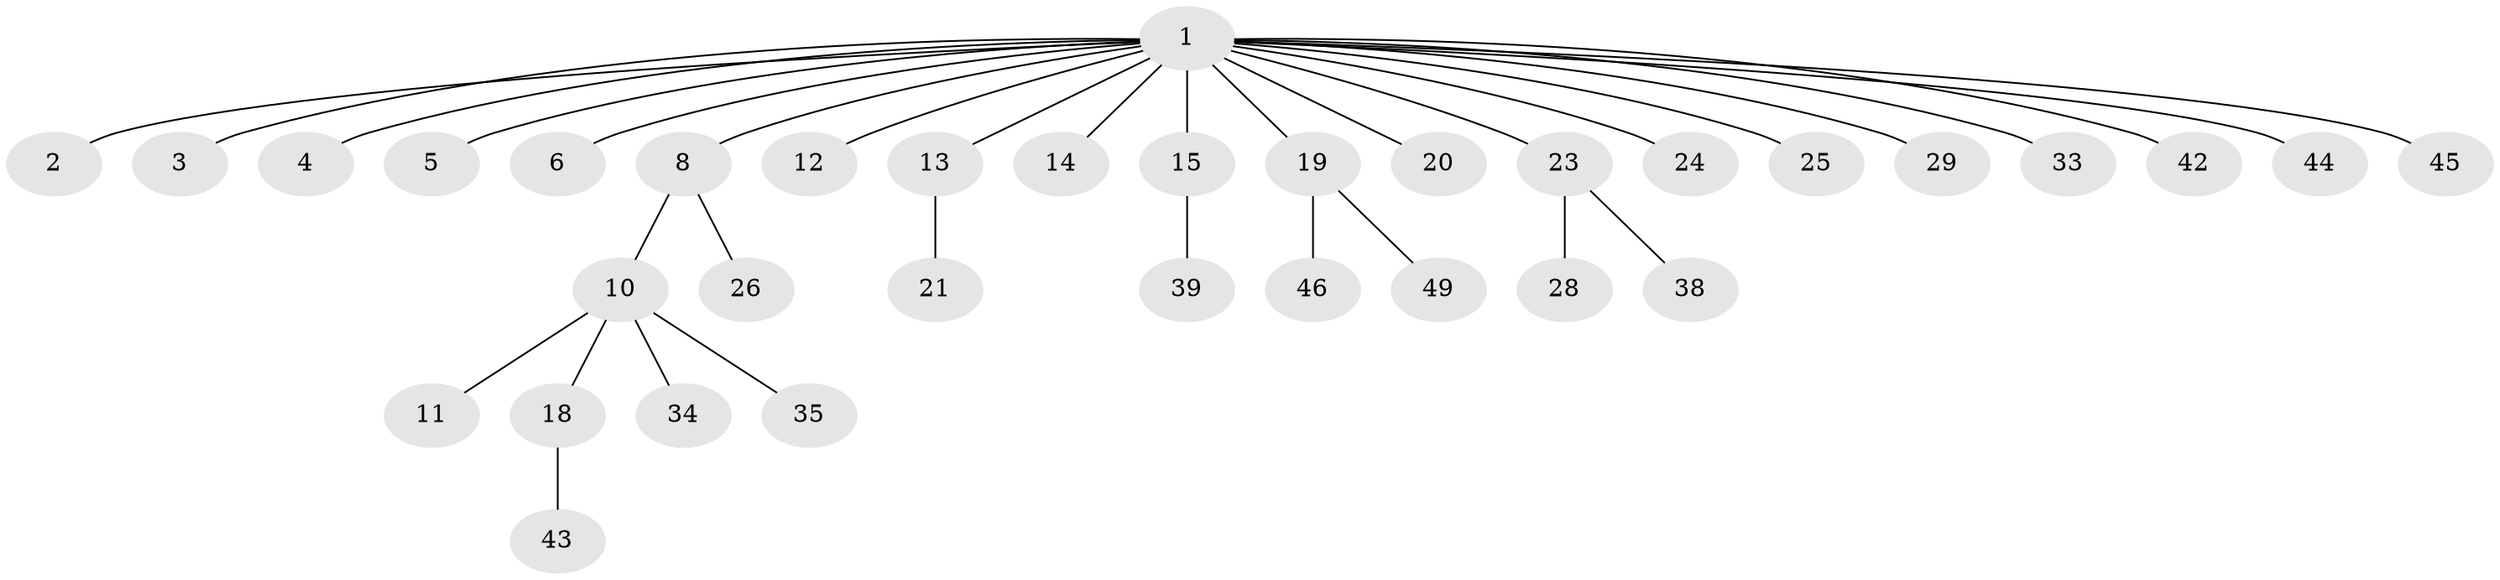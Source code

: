// original degree distribution, {21: 0.02, 2: 0.3, 1: 0.58, 4: 0.06, 5: 0.02, 3: 0.02}
// Generated by graph-tools (version 1.1) at 2025/41/03/06/25 10:41:46]
// undirected, 34 vertices, 33 edges
graph export_dot {
graph [start="1"]
  node [color=gray90,style=filled];
  1 [super="+9"];
  2 [super="+27"];
  3 [super="+40"];
  4;
  5 [super="+17"];
  6 [super="+7"];
  8 [super="+47"];
  10 [super="+16"];
  11;
  12;
  13 [super="+30"];
  14 [super="+36"];
  15 [super="+31"];
  18 [super="+22"];
  19 [super="+32"];
  20;
  21;
  23 [super="+48"];
  24 [super="+50"];
  25;
  26;
  28;
  29 [super="+37"];
  33;
  34;
  35;
  38;
  39 [super="+41"];
  42;
  43;
  44;
  45;
  46;
  49;
  1 -- 2;
  1 -- 3;
  1 -- 4;
  1 -- 5;
  1 -- 6 [weight=2];
  1 -- 8;
  1 -- 12;
  1 -- 13;
  1 -- 14;
  1 -- 19;
  1 -- 20;
  1 -- 23;
  1 -- 24;
  1 -- 25;
  1 -- 29;
  1 -- 33;
  1 -- 42;
  1 -- 44;
  1 -- 45;
  1 -- 15;
  8 -- 10;
  8 -- 26;
  10 -- 11;
  10 -- 18;
  10 -- 35;
  10 -- 34;
  13 -- 21;
  15 -- 39;
  18 -- 43;
  19 -- 46;
  19 -- 49;
  23 -- 28;
  23 -- 38;
}
